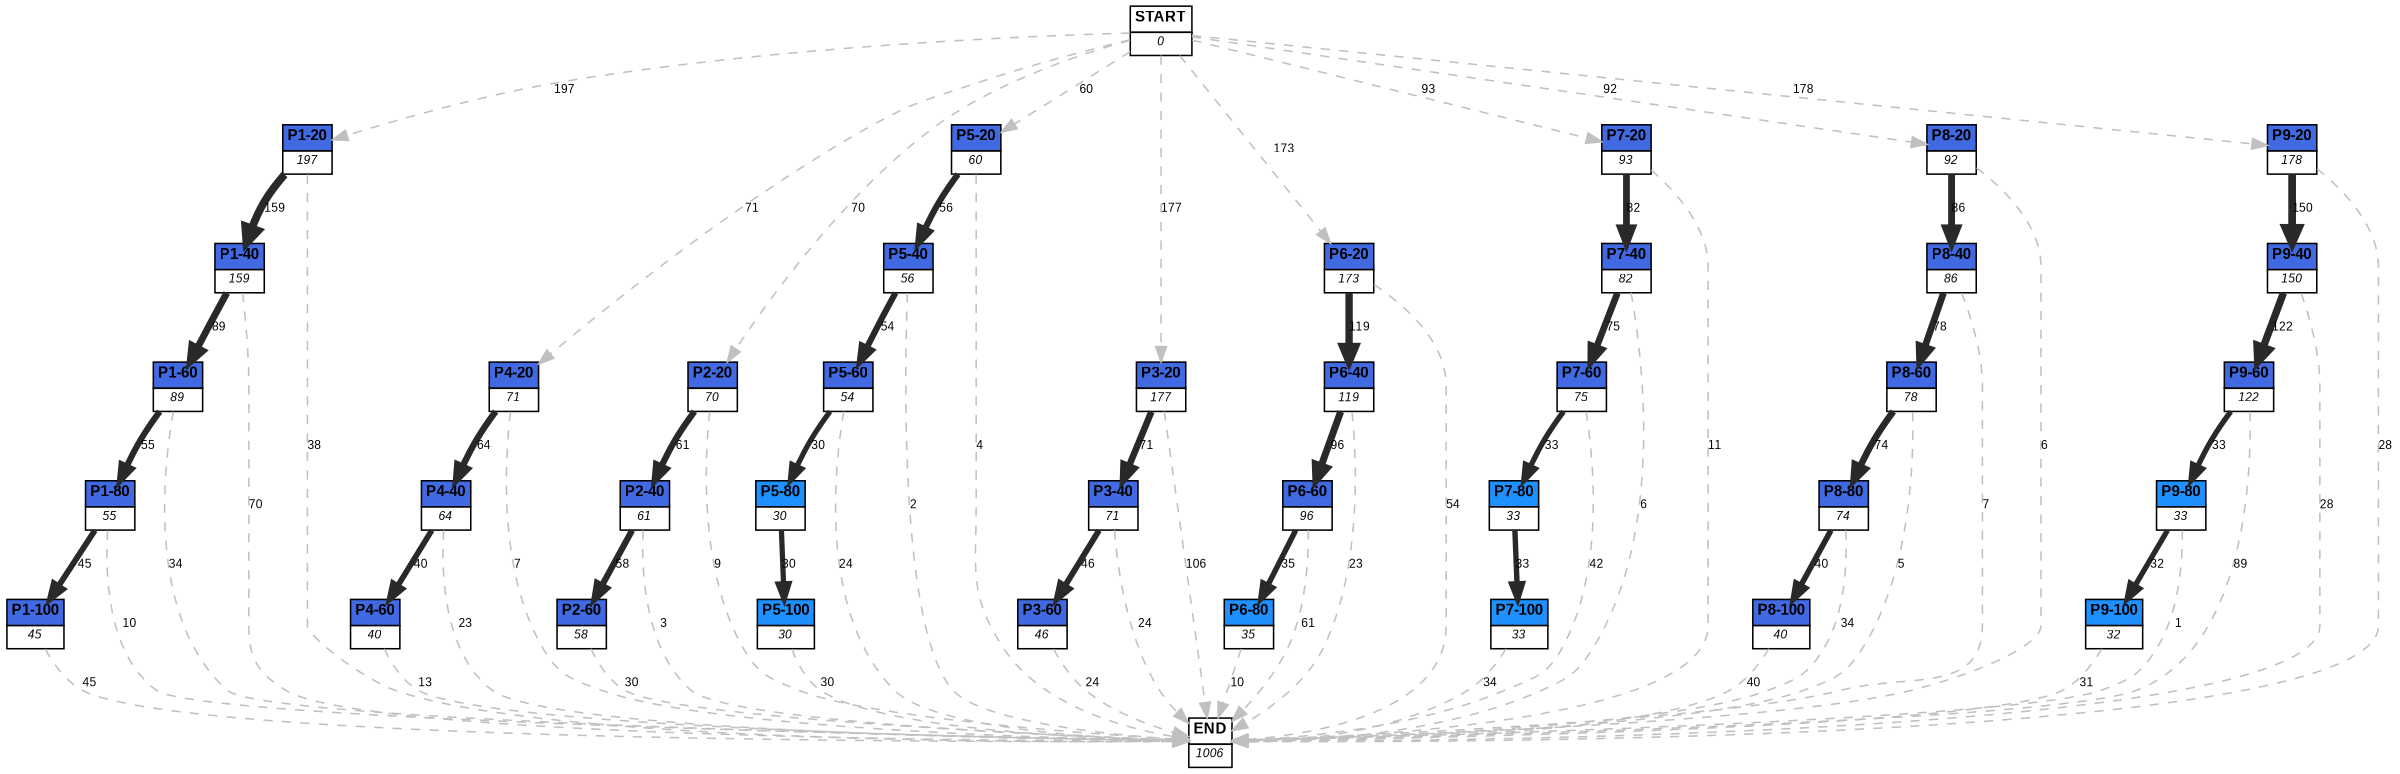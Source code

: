 digraph graphname {
	dpi = 150
	size="16,11!";
	margin = 0;
"P1-20" [shape=plain, label=<<table border="0" cellborder="1" cellspacing="0"><tr><td bgcolor="royalblue"><FONT face="Arial" POINT-SIZE="10"><b>P1-20</b></FONT></td></tr><tr><td bgcolor="white"><FONT face="Arial" POINT-SIZE="8"><i>197</i></FONT></td></tr></table>>]
"P4-20" [shape=plain, label=<<table border="0" cellborder="1" cellspacing="0"><tr><td bgcolor="royalblue"><FONT face="Arial" POINT-SIZE="10"><b>P4-20</b></FONT></td></tr><tr><td bgcolor="white"><FONT face="Arial" POINT-SIZE="8"><i>71</i></FONT></td></tr></table>>]
"P4-40" [shape=plain, label=<<table border="0" cellborder="1" cellspacing="0"><tr><td bgcolor="royalblue"><FONT face="Arial" POINT-SIZE="10"><b>P4-40</b></FONT></td></tr><tr><td bgcolor="white"><FONT face="Arial" POINT-SIZE="8"><i>64</i></FONT></td></tr></table>>]
"P1-40" [shape=plain, label=<<table border="0" cellborder="1" cellspacing="0"><tr><td bgcolor="royalblue"><FONT face="Arial" POINT-SIZE="10"><b>P1-40</b></FONT></td></tr><tr><td bgcolor="white"><FONT face="Arial" POINT-SIZE="8"><i>159</i></FONT></td></tr></table>>]
"P2-20" [shape=plain, label=<<table border="0" cellborder="1" cellspacing="0"><tr><td bgcolor="royalblue"><FONT face="Arial" POINT-SIZE="10"><b>P2-20</b></FONT></td></tr><tr><td bgcolor="white"><FONT face="Arial" POINT-SIZE="8"><i>70</i></FONT></td></tr></table>>]
"P2-40" [shape=plain, label=<<table border="0" cellborder="1" cellspacing="0"><tr><td bgcolor="royalblue"><FONT face="Arial" POINT-SIZE="10"><b>P2-40</b></FONT></td></tr><tr><td bgcolor="white"><FONT face="Arial" POINT-SIZE="8"><i>61</i></FONT></td></tr></table>>]
"P5-20" [shape=plain, label=<<table border="0" cellborder="1" cellspacing="0"><tr><td bgcolor="royalblue"><FONT face="Arial" POINT-SIZE="10"><b>P5-20</b></FONT></td></tr><tr><td bgcolor="white"><FONT face="Arial" POINT-SIZE="8"><i>60</i></FONT></td></tr></table>>]
"P5-40" [shape=plain, label=<<table border="0" cellborder="1" cellspacing="0"><tr><td bgcolor="royalblue"><FONT face="Arial" POINT-SIZE="10"><b>P5-40</b></FONT></td></tr><tr><td bgcolor="white"><FONT face="Arial" POINT-SIZE="8"><i>56</i></FONT></td></tr></table>>]
"P3-20" [shape=plain, label=<<table border="0" cellborder="1" cellspacing="0"><tr><td bgcolor="royalblue"><FONT face="Arial" POINT-SIZE="10"><b>P3-20</b></FONT></td></tr><tr><td bgcolor="white"><FONT face="Arial" POINT-SIZE="8"><i>177</i></FONT></td></tr></table>>]
"P3-40" [shape=plain, label=<<table border="0" cellborder="1" cellspacing="0"><tr><td bgcolor="royalblue"><FONT face="Arial" POINT-SIZE="10"><b>P3-40</b></FONT></td></tr><tr><td bgcolor="white"><FONT face="Arial" POINT-SIZE="8"><i>71</i></FONT></td></tr></table>>]
"P1-60" [shape=plain, label=<<table border="0" cellborder="1" cellspacing="0"><tr><td bgcolor="royalblue"><FONT face="Arial" POINT-SIZE="10"><b>P1-60</b></FONT></td></tr><tr><td bgcolor="white"><FONT face="Arial" POINT-SIZE="8"><i>89</i></FONT></td></tr></table>>]
"P1-80" [shape=plain, label=<<table border="0" cellborder="1" cellspacing="0"><tr><td bgcolor="royalblue"><FONT face="Arial" POINT-SIZE="10"><b>P1-80</b></FONT></td></tr><tr><td bgcolor="white"><FONT face="Arial" POINT-SIZE="8"><i>55</i></FONT></td></tr></table>>]
"P1-100" [shape=plain, label=<<table border="0" cellborder="1" cellspacing="0"><tr><td bgcolor="royalblue"><FONT face="Arial" POINT-SIZE="10"><b>P1-100</b></FONT></td></tr><tr><td bgcolor="white"><FONT face="Arial" POINT-SIZE="8"><i>45</i></FONT></td></tr></table>>]
"P2-60" [shape=plain, label=<<table border="0" cellborder="1" cellspacing="0"><tr><td bgcolor="royalblue"><FONT face="Arial" POINT-SIZE="10"><b>P2-60</b></FONT></td></tr><tr><td bgcolor="white"><FONT face="Arial" POINT-SIZE="8"><i>58</i></FONT></td></tr></table>>]
"P3-60" [shape=plain, label=<<table border="0" cellborder="1" cellspacing="0"><tr><td bgcolor="royalblue"><FONT face="Arial" POINT-SIZE="10"><b>P3-60</b></FONT></td></tr><tr><td bgcolor="white"><FONT face="Arial" POINT-SIZE="8"><i>46</i></FONT></td></tr></table>>]
"P4-60" [shape=plain, label=<<table border="0" cellborder="1" cellspacing="0"><tr><td bgcolor="royalblue"><FONT face="Arial" POINT-SIZE="10"><b>P4-60</b></FONT></td></tr><tr><td bgcolor="white"><FONT face="Arial" POINT-SIZE="8"><i>40</i></FONT></td></tr></table>>]
"P5-60" [shape=plain, label=<<table border="0" cellborder="1" cellspacing="0"><tr><td bgcolor="royalblue"><FONT face="Arial" POINT-SIZE="10"><b>P5-60</b></FONT></td></tr><tr><td bgcolor="white"><FONT face="Arial" POINT-SIZE="8"><i>54</i></FONT></td></tr></table>>]
"P5-80" [shape=plain, label=<<table border="0" cellborder="1" cellspacing="0"><tr><td bgcolor="dodgerblue"><FONT face="Arial" POINT-SIZE="10"><b>P5-80</b></FONT></td></tr><tr><td bgcolor="white"><FONT face="Arial" POINT-SIZE="8"><i>30</i></FONT></td></tr></table>>]
"P5-100" [shape=plain, label=<<table border="0" cellborder="1" cellspacing="0"><tr><td bgcolor="dodgerblue"><FONT face="Arial" POINT-SIZE="10"><b>P5-100</b></FONT></td></tr><tr><td bgcolor="white"><FONT face="Arial" POINT-SIZE="8"><i>30</i></FONT></td></tr></table>>]
"P6-20" [shape=plain, label=<<table border="0" cellborder="1" cellspacing="0"><tr><td bgcolor="royalblue"><FONT face="Arial" POINT-SIZE="10"><b>P6-20</b></FONT></td></tr><tr><td bgcolor="white"><FONT face="Arial" POINT-SIZE="8"><i>173</i></FONT></td></tr></table>>]
"P6-40" [shape=plain, label=<<table border="0" cellborder="1" cellspacing="0"><tr><td bgcolor="royalblue"><FONT face="Arial" POINT-SIZE="10"><b>P6-40</b></FONT></td></tr><tr><td bgcolor="white"><FONT face="Arial" POINT-SIZE="8"><i>119</i></FONT></td></tr></table>>]
"P6-60" [shape=plain, label=<<table border="0" cellborder="1" cellspacing="0"><tr><td bgcolor="royalblue"><FONT face="Arial" POINT-SIZE="10"><b>P6-60</b></FONT></td></tr><tr><td bgcolor="white"><FONT face="Arial" POINT-SIZE="8"><i>96</i></FONT></td></tr></table>>]
"P7-20" [shape=plain, label=<<table border="0" cellborder="1" cellspacing="0"><tr><td bgcolor="royalblue"><FONT face="Arial" POINT-SIZE="10"><b>P7-20</b></FONT></td></tr><tr><td bgcolor="white"><FONT face="Arial" POINT-SIZE="8"><i>93</i></FONT></td></tr></table>>]
"P7-40" [shape=plain, label=<<table border="0" cellborder="1" cellspacing="0"><tr><td bgcolor="royalblue"><FONT face="Arial" POINT-SIZE="10"><b>P7-40</b></FONT></td></tr><tr><td bgcolor="white"><FONT face="Arial" POINT-SIZE="8"><i>82</i></FONT></td></tr></table>>]
"P8-20" [shape=plain, label=<<table border="0" cellborder="1" cellspacing="0"><tr><td bgcolor="royalblue"><FONT face="Arial" POINT-SIZE="10"><b>P8-20</b></FONT></td></tr><tr><td bgcolor="white"><FONT face="Arial" POINT-SIZE="8"><i>92</i></FONT></td></tr></table>>]
"P8-40" [shape=plain, label=<<table border="0" cellborder="1" cellspacing="0"><tr><td bgcolor="royalblue"><FONT face="Arial" POINT-SIZE="10"><b>P8-40</b></FONT></td></tr><tr><td bgcolor="white"><FONT face="Arial" POINT-SIZE="8"><i>86</i></FONT></td></tr></table>>]
"P8-60" [shape=plain, label=<<table border="0" cellborder="1" cellspacing="0"><tr><td bgcolor="royalblue"><FONT face="Arial" POINT-SIZE="10"><b>P8-60</b></FONT></td></tr><tr><td bgcolor="white"><FONT face="Arial" POINT-SIZE="8"><i>78</i></FONT></td></tr></table>>]
"P8-80" [shape=plain, label=<<table border="0" cellborder="1" cellspacing="0"><tr><td bgcolor="royalblue"><FONT face="Arial" POINT-SIZE="10"><b>P8-80</b></FONT></td></tr><tr><td bgcolor="white"><FONT face="Arial" POINT-SIZE="8"><i>74</i></FONT></td></tr></table>>]
"P9-20" [shape=plain, label=<<table border="0" cellborder="1" cellspacing="0"><tr><td bgcolor="royalblue"><FONT face="Arial" POINT-SIZE="10"><b>P9-20</b></FONT></td></tr><tr><td bgcolor="white"><FONT face="Arial" POINT-SIZE="8"><i>178</i></FONT></td></tr></table>>]
"P9-40" [shape=plain, label=<<table border="0" cellborder="1" cellspacing="0"><tr><td bgcolor="royalblue"><FONT face="Arial" POINT-SIZE="10"><b>P9-40</b></FONT></td></tr><tr><td bgcolor="white"><FONT face="Arial" POINT-SIZE="8"><i>150</i></FONT></td></tr></table>>]
"P7-60" [shape=plain, label=<<table border="0" cellborder="1" cellspacing="0"><tr><td bgcolor="royalblue"><FONT face="Arial" POINT-SIZE="10"><b>P7-60</b></FONT></td></tr><tr><td bgcolor="white"><FONT face="Arial" POINT-SIZE="8"><i>75</i></FONT></td></tr></table>>]
"P6-80" [shape=plain, label=<<table border="0" cellborder="1" cellspacing="0"><tr><td bgcolor="dodgerblue"><FONT face="Arial" POINT-SIZE="10"><b>P6-80</b></FONT></td></tr><tr><td bgcolor="white"><FONT face="Arial" POINT-SIZE="8"><i>35</i></FONT></td></tr></table>>]
"P7-80" [shape=plain, label=<<table border="0" cellborder="1" cellspacing="0"><tr><td bgcolor="dodgerblue"><FONT face="Arial" POINT-SIZE="10"><b>P7-80</b></FONT></td></tr><tr><td bgcolor="white"><FONT face="Arial" POINT-SIZE="8"><i>33</i></FONT></td></tr></table>>]
"P7-100" [shape=plain, label=<<table border="0" cellborder="1" cellspacing="0"><tr><td bgcolor="dodgerblue"><FONT face="Arial" POINT-SIZE="10"><b>P7-100</b></FONT></td></tr><tr><td bgcolor="white"><FONT face="Arial" POINT-SIZE="8"><i>33</i></FONT></td></tr></table>>]
"P8-100" [shape=plain, label=<<table border="0" cellborder="1" cellspacing="0"><tr><td bgcolor="royalblue"><FONT face="Arial" POINT-SIZE="10"><b>P8-100</b></FONT></td></tr><tr><td bgcolor="white"><FONT face="Arial" POINT-SIZE="8"><i>40</i></FONT></td></tr></table>>]
"P9-60" [shape=plain, label=<<table border="0" cellborder="1" cellspacing="0"><tr><td bgcolor="royalblue"><FONT face="Arial" POINT-SIZE="10"><b>P9-60</b></FONT></td></tr><tr><td bgcolor="white"><FONT face="Arial" POINT-SIZE="8"><i>122</i></FONT></td></tr></table>>]
"P9-80" [shape=plain, label=<<table border="0" cellborder="1" cellspacing="0"><tr><td bgcolor="dodgerblue"><FONT face="Arial" POINT-SIZE="10"><b>P9-80</b></FONT></td></tr><tr><td bgcolor="white"><FONT face="Arial" POINT-SIZE="8"><i>33</i></FONT></td></tr></table>>]
"P9-100" [shape=plain, label=<<table border="0" cellborder="1" cellspacing="0"><tr><td bgcolor="dodgerblue"><FONT face="Arial" POINT-SIZE="10"><b>P9-100</b></FONT></td></tr><tr><td bgcolor="white"><FONT face="Arial" POINT-SIZE="8"><i>32</i></FONT></td></tr></table>>]
"START" [shape=plain, label=<<table border="0" cellborder="1" cellspacing="0"><tr><td bgcolor="white"><FONT face="Arial" POINT-SIZE="10"><b>START</b></FONT></td></tr><tr><td bgcolor="white"><FONT face="Arial" POINT-SIZE="8"><i>0</i></FONT></td></tr></table>>]
"END" [shape=plain, label=<<table border="0" cellborder="1" cellspacing="0"><tr><td bgcolor="white"><FONT face="Arial" POINT-SIZE="10"><b>END</b></FONT></td></tr><tr><td bgcolor="white"><FONT face="Arial" POINT-SIZE="8"><i>1006</i></FONT></td></tr></table>>]
"P1-20" -> "P1-40" [ color=grey16 penwidth = "5.0689042022202315"label ="159" labelfloat=false fontname="Arial" fontsize=8]
"P1-20" -> "END" [ style = dashed color=grey label ="38" labelfloat=false fontname="Arial" fontsize=8]
"P4-20" -> "P4-40" [ color=grey16 penwidth = "4.1588830833596715"label ="64" labelfloat=false fontname="Arial" fontsize=8]
"P4-20" -> "END" [ style = dashed color=grey label ="7" labelfloat=false fontname="Arial" fontsize=8]
"P4-40" -> "P4-60" [ color=grey16 penwidth = "3.6888794541139363"label ="40" labelfloat=false fontname="Arial" fontsize=8]
"P4-40" -> "END" [ style = dashed color=grey label ="23" labelfloat=false fontname="Arial" fontsize=8]
"P1-40" -> "P1-60" [ color=grey16 penwidth = "4.48863636973214"label ="89" labelfloat=false fontname="Arial" fontsize=8]
"P1-40" -> "END" [ style = dashed color=grey label ="70" labelfloat=false fontname="Arial" fontsize=8]
"P2-20" -> "P2-40" [ color=grey16 penwidth = "4.110873864173311"label ="61" labelfloat=false fontname="Arial" fontsize=8]
"P2-20" -> "END" [ style = dashed color=grey label ="9" labelfloat=false fontname="Arial" fontsize=8]
"P2-40" -> "P2-60" [ color=grey16 penwidth = "4.060443010546419"label ="58" labelfloat=false fontname="Arial" fontsize=8]
"P2-40" -> "END" [ style = dashed color=grey label ="3" labelfloat=false fontname="Arial" fontsize=8]
"P5-20" -> "P5-40" [ color=grey16 penwidth = "4.02535169073515"label ="56" labelfloat=false fontname="Arial" fontsize=8]
"P5-20" -> "END" [ style = dashed color=grey label ="4" labelfloat=false fontname="Arial" fontsize=8]
"P5-40" -> "P5-60" [ color=grey16 penwidth = "3.9889840465642745"label ="54" labelfloat=false fontname="Arial" fontsize=8]
"P5-40" -> "END" [ style = dashed color=grey label ="2" labelfloat=false fontname="Arial" fontsize=8]
"P3-20" -> "P3-40" [ color=grey16 penwidth = "4.2626798770413155"label ="71" labelfloat=false fontname="Arial" fontsize=8]
"P3-20" -> "END" [ style = dashed color=grey label ="106" labelfloat=false fontname="Arial" fontsize=8]
"P3-40" -> "P3-60" [ color=grey16 penwidth = "3.828641396489095"label ="46" labelfloat=false fontname="Arial" fontsize=8]
"P3-40" -> "END" [ style = dashed color=grey label ="24" labelfloat=false fontname="Arial" fontsize=8]
"P1-60" -> "P1-80" [ color=grey16 penwidth = "4.007333185232471"label ="55" labelfloat=false fontname="Arial" fontsize=8]
"P1-60" -> "END" [ style = dashed color=grey label ="34" labelfloat=false fontname="Arial" fontsize=8]
"P1-80" -> "P1-100" [ color=grey16 penwidth = "3.8066624897703196"label ="45" labelfloat=false fontname="Arial" fontsize=8]
"P1-80" -> "END" [ style = dashed color=grey label ="10" labelfloat=false fontname="Arial" fontsize=8]
"P1-100" -> "END" [ style = dashed color=grey label ="45" labelfloat=false fontname="Arial" fontsize=8]
"P2-60" -> "END" [ style = dashed color=grey label ="30" labelfloat=false fontname="Arial" fontsize=8]
"P3-60" -> "END" [ style = dashed color=grey label ="24" labelfloat=false fontname="Arial" fontsize=8]
"P4-60" -> "END" [ style = dashed color=grey label ="13" labelfloat=false fontname="Arial" fontsize=8]
"P5-60" -> "P5-80" [ color=grey16 penwidth = "3.4011973816621555"label ="30" labelfloat=false fontname="Arial" fontsize=8]
"P5-60" -> "END" [ style = dashed color=grey label ="24" labelfloat=false fontname="Arial" fontsize=8]
"P5-80" -> "P5-100" [ color=grey16 penwidth = "3.4011973816621555"label ="30" labelfloat=false fontname="Arial" fontsize=8]
"P5-100" -> "END" [ style = dashed color=grey label ="30" labelfloat=false fontname="Arial" fontsize=8]
"P6-20" -> "P6-40" [ color=grey16 penwidth = "4.77912349311153"label ="119" labelfloat=false fontname="Arial" fontsize=8]
"P6-20" -> "END" [ style = dashed color=grey label ="54" labelfloat=false fontname="Arial" fontsize=8]
"P6-40" -> "P6-60" [ color=grey16 penwidth = "4.564348191467836"label ="96" labelfloat=false fontname="Arial" fontsize=8]
"P6-40" -> "END" [ style = dashed color=grey label ="23" labelfloat=false fontname="Arial" fontsize=8]
"P6-60" -> "P6-80" [ color=grey16 penwidth = "3.5553480614894135"label ="35" labelfloat=false fontname="Arial" fontsize=8]
"P6-60" -> "END" [ style = dashed color=grey label ="61" labelfloat=false fontname="Arial" fontsize=8]
"P7-20" -> "P7-40" [ color=grey16 penwidth = "4.406719247264253"label ="82" labelfloat=false fontname="Arial" fontsize=8]
"P7-20" -> "END" [ style = dashed color=grey label ="11" labelfloat=false fontname="Arial" fontsize=8]
"P7-40" -> "P7-60" [ color=grey16 penwidth = "4.31748811353631"label ="75" labelfloat=false fontname="Arial" fontsize=8]
"P7-40" -> "END" [ style = dashed color=grey label ="6" labelfloat=false fontname="Arial" fontsize=8]
"P8-20" -> "P8-40" [ color=grey16 penwidth = "4.454347296253507"label ="86" labelfloat=false fontname="Arial" fontsize=8]
"P8-20" -> "END" [ style = dashed color=grey label ="6" labelfloat=false fontname="Arial" fontsize=8]
"P8-40" -> "P8-60" [ color=grey16 penwidth = "4.356708826689592"label ="78" labelfloat=false fontname="Arial" fontsize=8]
"P8-40" -> "END" [ style = dashed color=grey label ="7" labelfloat=false fontname="Arial" fontsize=8]
"P8-60" -> "P8-80" [ color=grey16 penwidth = "4.30406509320417"label ="74" labelfloat=false fontname="Arial" fontsize=8]
"P8-60" -> "END" [ style = dashed color=grey label ="5" labelfloat=false fontname="Arial" fontsize=8]
"P8-80" -> "P8-100" [ color=grey16 penwidth = "3.6888794541139363"label ="40" labelfloat=false fontname="Arial" fontsize=8]
"P8-80" -> "END" [ style = dashed color=grey label ="34" labelfloat=false fontname="Arial" fontsize=8]
"P9-20" -> "P9-40" [ color=grey16 penwidth = "5.0106352940962555"label ="150" labelfloat=false fontname="Arial" fontsize=8]
"P9-20" -> "END" [ style = dashed color=grey label ="28" labelfloat=false fontname="Arial" fontsize=8]
"P9-40" -> "P9-60" [ color=grey16 penwidth = "4.804021044733257"label ="122" labelfloat=false fontname="Arial" fontsize=8]
"P9-40" -> "END" [ style = dashed color=grey label ="28" labelfloat=false fontname="Arial" fontsize=8]
"P7-60" -> "P7-80" [ color=grey16 penwidth = "3.4965075614664802"label ="33" labelfloat=false fontname="Arial" fontsize=8]
"P7-60" -> "END" [ style = dashed color=grey label ="42" labelfloat=false fontname="Arial" fontsize=8]
"P6-80" -> "END" [ style = dashed color=grey label ="10" labelfloat=false fontname="Arial" fontsize=8]
"P7-80" -> "P7-100" [ color=grey16 penwidth = "3.4965075614664802"label ="33" labelfloat=false fontname="Arial" fontsize=8]
"P7-100" -> "END" [ style = dashed color=grey label ="34" labelfloat=false fontname="Arial" fontsize=8]
"P8-100" -> "END" [ style = dashed color=grey label ="40" labelfloat=false fontname="Arial" fontsize=8]
"P9-60" -> "P9-80" [ color=grey16 penwidth = "3.4965075614664802"label ="33" labelfloat=false fontname="Arial" fontsize=8]
"P9-60" -> "END" [ style = dashed color=grey label ="89" labelfloat=false fontname="Arial" fontsize=8]
"P9-80" -> "P9-100" [ color=grey16 penwidth = "3.4657359027997265"label ="32" labelfloat=false fontname="Arial" fontsize=8]
"P9-80" -> "END" [ style = dashed color=grey label ="1" labelfloat=false fontname="Arial" fontsize=8]
"P9-100" -> "END" [ style = dashed color=grey label ="31" labelfloat=false fontname="Arial" fontsize=8]
"START" -> "P1-20" [ style = dashed color=grey label ="197" labelfloat=false fontname="Arial" fontsize=8]
"START" -> "P4-20" [ style = dashed color=grey label ="71" labelfloat=false fontname="Arial" fontsize=8]
"START" -> "P2-20" [ style = dashed color=grey label ="70" labelfloat=false fontname="Arial" fontsize=8]
"START" -> "P5-20" [ style = dashed color=grey label ="60" labelfloat=false fontname="Arial" fontsize=8]
"START" -> "P3-20" [ style = dashed color=grey label ="177" labelfloat=false fontname="Arial" fontsize=8]
"START" -> "P6-20" [ style = dashed color=grey label ="173" labelfloat=false fontname="Arial" fontsize=8]
"START" -> "P7-20" [ style = dashed color=grey label ="93" labelfloat=false fontname="Arial" fontsize=8]
"START" -> "P8-20" [ style = dashed color=grey label ="92" labelfloat=false fontname="Arial" fontsize=8]
"START" -> "P9-20" [ style = dashed color=grey label ="178" labelfloat=false fontname="Arial" fontsize=8]
}